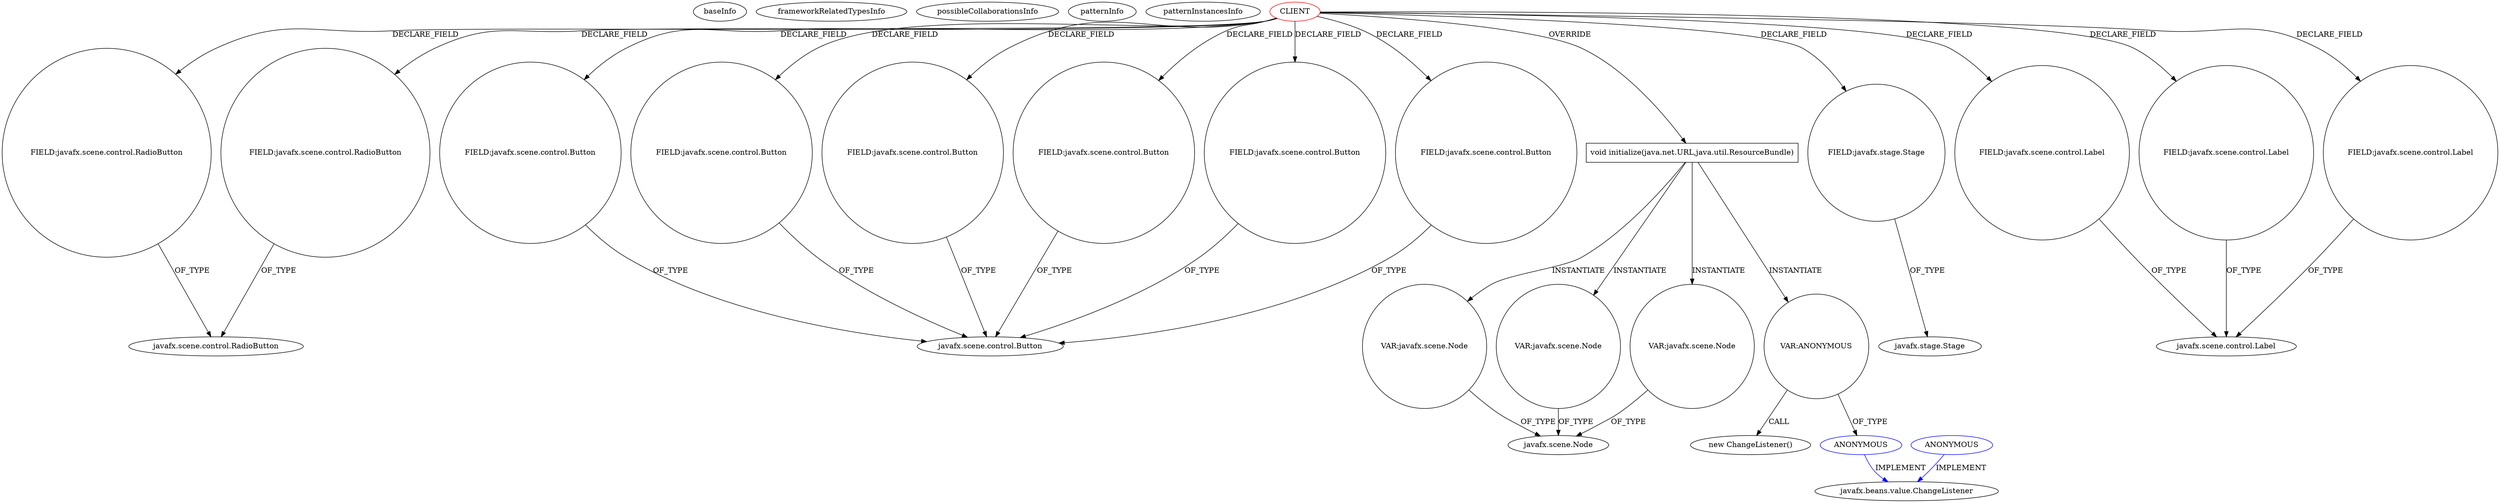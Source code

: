 digraph {
baseInfo[graphId=1360,category="pattern",isAnonymous=false,possibleRelation=false]
frameworkRelatedTypesInfo[]
possibleCollaborationsInfo[]
patternInfo[frequency=2.0,patternRootClient=0]
patternInstancesInfo[0="RomeoGolf-BC~/RomeoGolf-BC/BC-master/src/romeogolf/bc/MainController.java~MainController~1142",1="bianconejo-CEFX~/bianconejo-CEFX/CEFX-master/src/cefx/CECommandeController.java~CECommandeController~2084"]
64[label="FIELD:javafx.scene.control.RadioButton",vertexType="FIELD_DECLARATION",isFrameworkType=false,shape=circle]
0[label="CLIENT",vertexType="ROOT_CLIENT_CLASS_DECLARATION",isFrameworkType=false,color=red]
6[label="FIELD:javafx.scene.control.Button",vertexType="FIELD_DECLARATION",isFrameworkType=false,shape=circle]
32[label="FIELD:javafx.scene.control.Button",vertexType="FIELD_DECLARATION",isFrameworkType=false,shape=circle]
18[label="FIELD:javafx.scene.control.Button",vertexType="FIELD_DECLARATION",isFrameworkType=false,shape=circle]
12[label="FIELD:javafx.scene.control.Button",vertexType="FIELD_DECLARATION",isFrameworkType=false,shape=circle]
30[label="FIELD:javafx.scene.control.Button",vertexType="FIELD_DECLARATION",isFrameworkType=false,shape=circle]
16[label="FIELD:javafx.scene.control.Button",vertexType="FIELD_DECLARATION",isFrameworkType=false,shape=circle]
61[label="javafx.scene.control.RadioButton",vertexType="FRAMEWORK_CLASS_TYPE",isFrameworkType=false]
60[label="FIELD:javafx.scene.control.RadioButton",vertexType="FIELD_DECLARATION",isFrameworkType=false,shape=circle]
90[label="void initialize(java.net.URL,java.util.ResourceBundle)",vertexType="OVERRIDING_METHOD_DECLARATION",isFrameworkType=false,shape=box]
74[label="FIELD:javafx.stage.Stage",vertexType="FIELD_DECLARATION",isFrameworkType=false,shape=circle]
54[label="FIELD:javafx.scene.control.Label",vertexType="FIELD_DECLARATION",isFrameworkType=false,shape=circle]
37[label="javafx.scene.control.Label",vertexType="FRAMEWORK_CLASS_TYPE",isFrameworkType=false]
46[label="FIELD:javafx.scene.control.Label",vertexType="FIELD_DECLARATION",isFrameworkType=false,shape=circle]
42[label="FIELD:javafx.scene.control.Label",vertexType="FIELD_DECLARATION",isFrameworkType=false,shape=circle]
7[label="javafx.scene.control.Button",vertexType="FRAMEWORK_CLASS_TYPE",isFrameworkType=false]
142[label="VAR:javafx.scene.Node",vertexType="VARIABLE_EXPRESION",isFrameworkType=false,shape=circle]
121[label="javafx.scene.Node",vertexType="FRAMEWORK_CLASS_TYPE",isFrameworkType=false]
119[label="VAR:javafx.scene.Node",vertexType="VARIABLE_EXPRESION",isFrameworkType=false,shape=circle]
98[label="VAR:ANONYMOUS",vertexType="VARIABLE_EXPRESION",isFrameworkType=false,shape=circle]
75[label="javafx.stage.Stage",vertexType="FRAMEWORK_CLASS_TYPE",isFrameworkType=false]
99[label="ANONYMOUS",vertexType="REFERENCE_ANONYMOUS_DECLARATION",isFrameworkType=false,color=blue]
97[label="new ChangeListener()",vertexType="CONSTRUCTOR_CALL",isFrameworkType=false]
100[label="javafx.beans.value.ChangeListener",vertexType="FRAMEWORK_INTERFACE_TYPE",isFrameworkType=false]
582[label="ANONYMOUS",vertexType="REFERENCE_ANONYMOUS_DECLARATION",isFrameworkType=false,color=blue]
136[label="VAR:javafx.scene.Node",vertexType="VARIABLE_EXPRESION",isFrameworkType=false,shape=circle]
136->121[label="OF_TYPE"]
98->99[label="OF_TYPE"]
0->42[label="DECLARE_FIELD"]
18->7[label="OF_TYPE"]
0->12[label="DECLARE_FIELD"]
64->61[label="OF_TYPE"]
42->37[label="OF_TYPE"]
119->121[label="OF_TYPE"]
0->60[label="DECLARE_FIELD"]
6->7[label="OF_TYPE"]
46->37[label="OF_TYPE"]
60->61[label="OF_TYPE"]
0->30[label="DECLARE_FIELD"]
142->121[label="OF_TYPE"]
0->18[label="DECLARE_FIELD"]
0->74[label="DECLARE_FIELD"]
0->16[label="DECLARE_FIELD"]
0->64[label="DECLARE_FIELD"]
90->142[label="INSTANTIATE"]
0->46[label="DECLARE_FIELD"]
90->98[label="INSTANTIATE"]
582->100[label="IMPLEMENT",color=blue]
90->136[label="INSTANTIATE"]
0->90[label="OVERRIDE"]
98->97[label="CALL"]
90->119[label="INSTANTIATE"]
30->7[label="OF_TYPE"]
0->6[label="DECLARE_FIELD"]
12->7[label="OF_TYPE"]
74->75[label="OF_TYPE"]
54->37[label="OF_TYPE"]
0->32[label="DECLARE_FIELD"]
0->54[label="DECLARE_FIELD"]
99->100[label="IMPLEMENT",color=blue]
16->7[label="OF_TYPE"]
32->7[label="OF_TYPE"]
}

